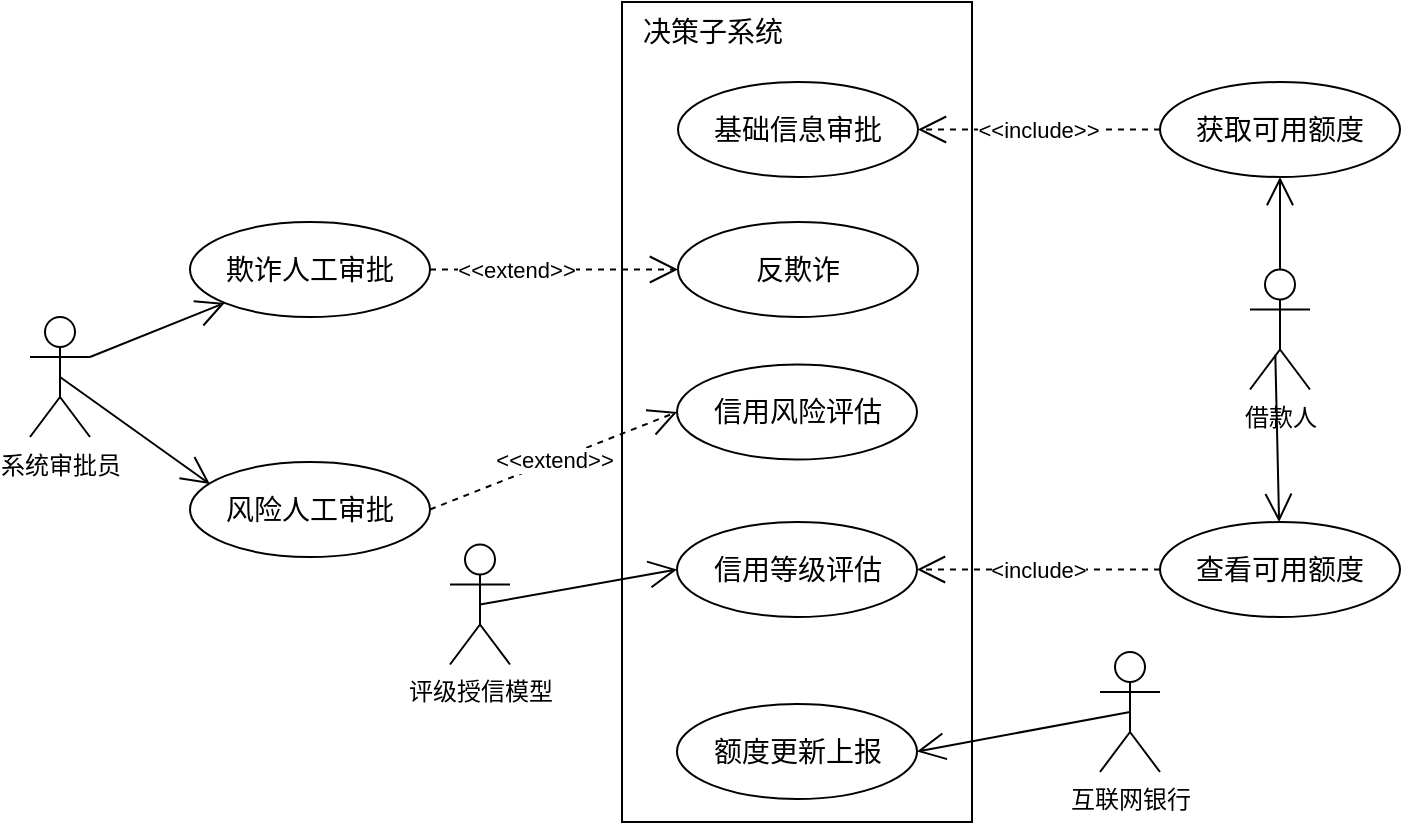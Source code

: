 <mxfile version="22.1.3" type="github">
  <diagram name="第 1 页" id="PT6hGrXhausuQr09__Po">
    <mxGraphModel dx="1173" dy="772" grid="1" gridSize="10" guides="1" tooltips="1" connect="1" arrows="1" fold="1" page="1" pageScale="1" pageWidth="827" pageHeight="1169" math="0" shadow="0">
      <root>
        <mxCell id="0" />
        <mxCell id="1" parent="0" />
        <mxCell id="wrGV_mXLTRxhNDMkk3RX-2" value="" style="html=1;whiteSpace=wrap;" parent="1" vertex="1">
          <mxGeometry x="367" y="210" width="175" height="410" as="geometry" />
        </mxCell>
        <mxCell id="wrGV_mXLTRxhNDMkk3RX-3" value="&lt;font style=&quot;font-size: 14px;&quot;&gt;决策子系统&lt;/font&gt;" style="text;html=1;align=center;verticalAlign=middle;resizable=0;points=[];autosize=1;strokeColor=none;fillColor=none;" parent="1" vertex="1">
          <mxGeometry x="367" y="210" width="90" height="30" as="geometry" />
        </mxCell>
        <mxCell id="wrGV_mXLTRxhNDMkk3RX-5" value="&lt;span style=&quot;font-size: 14px;&quot;&gt;反欺诈&lt;/span&gt;" style="ellipse;whiteSpace=wrap;html=1;" parent="1" vertex="1">
          <mxGeometry x="395" y="320" width="120" height="47.5" as="geometry" />
        </mxCell>
        <mxCell id="wrGV_mXLTRxhNDMkk3RX-6" value="&lt;span style=&quot;font-size: 14px;&quot;&gt;信用风险评估&lt;/span&gt;" style="ellipse;whiteSpace=wrap;html=1;" parent="1" vertex="1">
          <mxGeometry x="394.5" y="391.25" width="120" height="47.5" as="geometry" />
        </mxCell>
        <mxCell id="wrGV_mXLTRxhNDMkk3RX-7" value="&lt;span style=&quot;font-size: 14px;&quot;&gt;信用等级评估&lt;/span&gt;" style="ellipse;whiteSpace=wrap;html=1;" parent="1" vertex="1">
          <mxGeometry x="394.5" y="470" width="120" height="47.5" as="geometry" />
        </mxCell>
        <mxCell id="ZUTKuZIOBawarwPBMWY9-1" value="评级授信模型" style="shape=umlActor;verticalLabelPosition=bottom;verticalAlign=top;html=1;" parent="1" vertex="1">
          <mxGeometry x="281" y="481.25" width="30" height="60" as="geometry" />
        </mxCell>
        <mxCell id="jIcukNr1ngVO-_aVPSLc-3" value="&lt;span style=&quot;font-size: 14px;&quot;&gt;基础信息审批&lt;/span&gt;" style="ellipse;whiteSpace=wrap;html=1;" parent="1" vertex="1">
          <mxGeometry x="395" y="250" width="120" height="47.5" as="geometry" />
        </mxCell>
        <mxCell id="jIcukNr1ngVO-_aVPSLc-4" value="系统审批员" style="shape=umlActor;verticalLabelPosition=bottom;verticalAlign=top;html=1;" parent="1" vertex="1">
          <mxGeometry x="71" y="367.5" width="30" height="60" as="geometry" />
        </mxCell>
        <mxCell id="jIcukNr1ngVO-_aVPSLc-9" value="&lt;span style=&quot;font-size: 14px;&quot;&gt;欺诈人工审批&lt;/span&gt;" style="ellipse;whiteSpace=wrap;html=1;" parent="1" vertex="1">
          <mxGeometry x="151" y="320" width="120" height="47.5" as="geometry" />
        </mxCell>
        <mxCell id="jIcukNr1ngVO-_aVPSLc-12" value="&lt;span style=&quot;font-size: 14px;&quot;&gt;风险人工审批&lt;/span&gt;" style="ellipse;whiteSpace=wrap;html=1;" parent="1" vertex="1">
          <mxGeometry x="151" y="440" width="120" height="47.5" as="geometry" />
        </mxCell>
        <mxCell id="jIcukNr1ngVO-_aVPSLc-17" value="借款人" style="shape=umlActor;verticalLabelPosition=bottom;verticalAlign=top;html=1;" parent="1" vertex="1">
          <mxGeometry x="681" y="343.75" width="30" height="60" as="geometry" />
        </mxCell>
        <mxCell id="jIcukNr1ngVO-_aVPSLc-20" value="&lt;span style=&quot;font-size: 14px;&quot;&gt;获取可用额度&lt;/span&gt;" style="ellipse;whiteSpace=wrap;html=1;" parent="1" vertex="1">
          <mxGeometry x="636" y="250" width="120" height="47.5" as="geometry" />
        </mxCell>
        <mxCell id="jIcukNr1ngVO-_aVPSLc-25" value="&amp;lt;&amp;lt;include&amp;gt;&amp;gt;" style="endArrow=open;endSize=12;dashed=1;html=1;rounded=0;exitX=0;exitY=0.5;exitDx=0;exitDy=0;entryX=1;entryY=0.5;entryDx=0;entryDy=0;" parent="1" source="jIcukNr1ngVO-_aVPSLc-20" target="jIcukNr1ngVO-_aVPSLc-3" edge="1">
          <mxGeometry x="0.007" width="160" relative="1" as="geometry">
            <mxPoint x="381" y="895" as="sourcePoint" />
            <mxPoint x="581" y="590" as="targetPoint" />
            <mxPoint as="offset" />
          </mxGeometry>
        </mxCell>
        <mxCell id="jIcukNr1ngVO-_aVPSLc-26" value="&lt;span style=&quot;font-size: 14px;&quot;&gt;查看可用额度&lt;/span&gt;" style="ellipse;whiteSpace=wrap;html=1;" parent="1" vertex="1">
          <mxGeometry x="636" y="470" width="120" height="47.5" as="geometry" />
        </mxCell>
        <mxCell id="jIcukNr1ngVO-_aVPSLc-29" value="&amp;lt;include&amp;gt;" style="endArrow=open;endSize=12;dashed=1;html=1;rounded=0;exitX=0;exitY=0.5;exitDx=0;exitDy=0;entryX=1;entryY=0.5;entryDx=0;entryDy=0;" parent="1" source="jIcukNr1ngVO-_aVPSLc-26" target="wrGV_mXLTRxhNDMkk3RX-7" edge="1">
          <mxGeometry x="0.007" width="160" relative="1" as="geometry">
            <mxPoint x="646" y="284" as="sourcePoint" />
            <mxPoint x="525" y="284" as="targetPoint" />
            <mxPoint as="offset" />
          </mxGeometry>
        </mxCell>
        <mxCell id="jIcukNr1ngVO-_aVPSLc-30" value="&lt;span style=&quot;font-size: 14px;&quot;&gt;额度更新上报&lt;/span&gt;" style="ellipse;whiteSpace=wrap;html=1;" parent="1" vertex="1">
          <mxGeometry x="394.5" y="561" width="120" height="47.5" as="geometry" />
        </mxCell>
        <mxCell id="jIcukNr1ngVO-_aVPSLc-31" value="互联网银行" style="shape=umlActor;verticalLabelPosition=bottom;verticalAlign=top;html=1;" parent="1" vertex="1">
          <mxGeometry x="606" y="535" width="30" height="60" as="geometry" />
        </mxCell>
        <mxCell id="xRe6ECC3tSk2BfYop2-8-1" value="" style="endArrow=open;endSize=12;html=1;rounded=0;exitX=1;exitY=0.333;exitDx=0;exitDy=0;exitPerimeter=0;entryX=0;entryY=1;entryDx=0;entryDy=0;" edge="1" parent="1" source="jIcukNr1ngVO-_aVPSLc-4" target="jIcukNr1ngVO-_aVPSLc-9">
          <mxGeometry x="0.0" width="160" relative="1" as="geometry">
            <mxPoint x="175" y="360" as="sourcePoint" />
            <mxPoint x="270" y="360" as="targetPoint" />
            <mxPoint as="offset" />
          </mxGeometry>
        </mxCell>
        <mxCell id="xRe6ECC3tSk2BfYop2-8-2" value="" style="endArrow=open;endSize=12;html=1;rounded=0;exitX=0.5;exitY=0.5;exitDx=0;exitDy=0;exitPerimeter=0;entryX=0.083;entryY=0.232;entryDx=0;entryDy=0;entryPerimeter=0;" edge="1" parent="1" source="jIcukNr1ngVO-_aVPSLc-4" target="jIcukNr1ngVO-_aVPSLc-12">
          <mxGeometry x="0.0" width="160" relative="1" as="geometry">
            <mxPoint x="111" y="398" as="sourcePoint" />
            <mxPoint x="188" y="370" as="targetPoint" />
            <mxPoint as="offset" />
          </mxGeometry>
        </mxCell>
        <mxCell id="xRe6ECC3tSk2BfYop2-8-3" value="" style="endArrow=open;endSize=12;html=1;rounded=0;entryX=0;entryY=0.5;entryDx=0;entryDy=0;exitX=0.5;exitY=0.5;exitDx=0;exitDy=0;exitPerimeter=0;" edge="1" parent="1" source="ZUTKuZIOBawarwPBMWY9-1" target="wrGV_mXLTRxhNDMkk3RX-7">
          <mxGeometry x="0.0" width="160" relative="1" as="geometry">
            <mxPoint x="230" y="580" as="sourcePoint" />
            <mxPoint x="295" y="620" as="targetPoint" />
            <mxPoint as="offset" />
          </mxGeometry>
        </mxCell>
        <mxCell id="xRe6ECC3tSk2BfYop2-8-4" value="" style="endArrow=open;endSize=12;html=1;rounded=0;entryX=1;entryY=0.5;entryDx=0;entryDy=0;exitX=0.5;exitY=0.5;exitDx=0;exitDy=0;exitPerimeter=0;" edge="1" parent="1" source="jIcukNr1ngVO-_aVPSLc-31" target="jIcukNr1ngVO-_aVPSLc-30">
          <mxGeometry x="0.0" width="160" relative="1" as="geometry">
            <mxPoint x="306" y="521" as="sourcePoint" />
            <mxPoint x="405" y="504" as="targetPoint" />
            <mxPoint as="offset" />
          </mxGeometry>
        </mxCell>
        <mxCell id="xRe6ECC3tSk2BfYop2-8-5" value="" style="endArrow=open;endSize=12;html=1;rounded=0;exitX=0.422;exitY=0.71;exitDx=0;exitDy=0;exitPerimeter=0;" edge="1" parent="1" source="jIcukNr1ngVO-_aVPSLc-17" target="jIcukNr1ngVO-_aVPSLc-26">
          <mxGeometry x="0.0" width="160" relative="1" as="geometry">
            <mxPoint x="631" y="575" as="sourcePoint" />
            <mxPoint x="525" y="595" as="targetPoint" />
            <mxPoint as="offset" />
          </mxGeometry>
        </mxCell>
        <mxCell id="xRe6ECC3tSk2BfYop2-8-6" value="" style="endArrow=open;endSize=12;html=1;rounded=0;entryX=0.5;entryY=1;entryDx=0;entryDy=0;exitX=0.5;exitY=0;exitDx=0;exitDy=0;exitPerimeter=0;" edge="1" parent="1" source="jIcukNr1ngVO-_aVPSLc-17" target="jIcukNr1ngVO-_aVPSLc-20">
          <mxGeometry x="0.0" width="160" relative="1" as="geometry">
            <mxPoint x="631" y="575" as="sourcePoint" />
            <mxPoint x="525" y="595" as="targetPoint" />
            <mxPoint as="offset" />
          </mxGeometry>
        </mxCell>
        <mxCell id="xRe6ECC3tSk2BfYop2-8-7" value="&amp;lt;&amp;lt;extend&amp;gt;&amp;gt;" style="endArrow=open;endSize=12;dashed=1;html=1;rounded=0;exitX=1;exitY=0.5;exitDx=0;exitDy=0;entryX=0;entryY=0.5;entryDx=0;entryDy=0;" edge="1" parent="1" source="jIcukNr1ngVO-_aVPSLc-12" target="wrGV_mXLTRxhNDMkk3RX-6">
          <mxGeometry x="0.007" width="160" relative="1" as="geometry">
            <mxPoint x="646" y="284" as="sourcePoint" />
            <mxPoint x="525" y="284" as="targetPoint" />
            <mxPoint as="offset" />
          </mxGeometry>
        </mxCell>
        <mxCell id="xRe6ECC3tSk2BfYop2-8-8" value="&amp;lt;&amp;lt;extend&amp;gt;&amp;gt;" style="endArrow=open;endSize=12;dashed=1;html=1;rounded=0;exitX=1;exitY=0.5;exitDx=0;exitDy=0;entryX=0;entryY=0.5;entryDx=0;entryDy=0;" edge="1" parent="1" source="jIcukNr1ngVO-_aVPSLc-9" target="wrGV_mXLTRxhNDMkk3RX-5">
          <mxGeometry x="-0.316" width="160" relative="1" as="geometry">
            <mxPoint x="281" y="474" as="sourcePoint" />
            <mxPoint x="405" y="425" as="targetPoint" />
            <mxPoint as="offset" />
          </mxGeometry>
        </mxCell>
      </root>
    </mxGraphModel>
  </diagram>
</mxfile>
